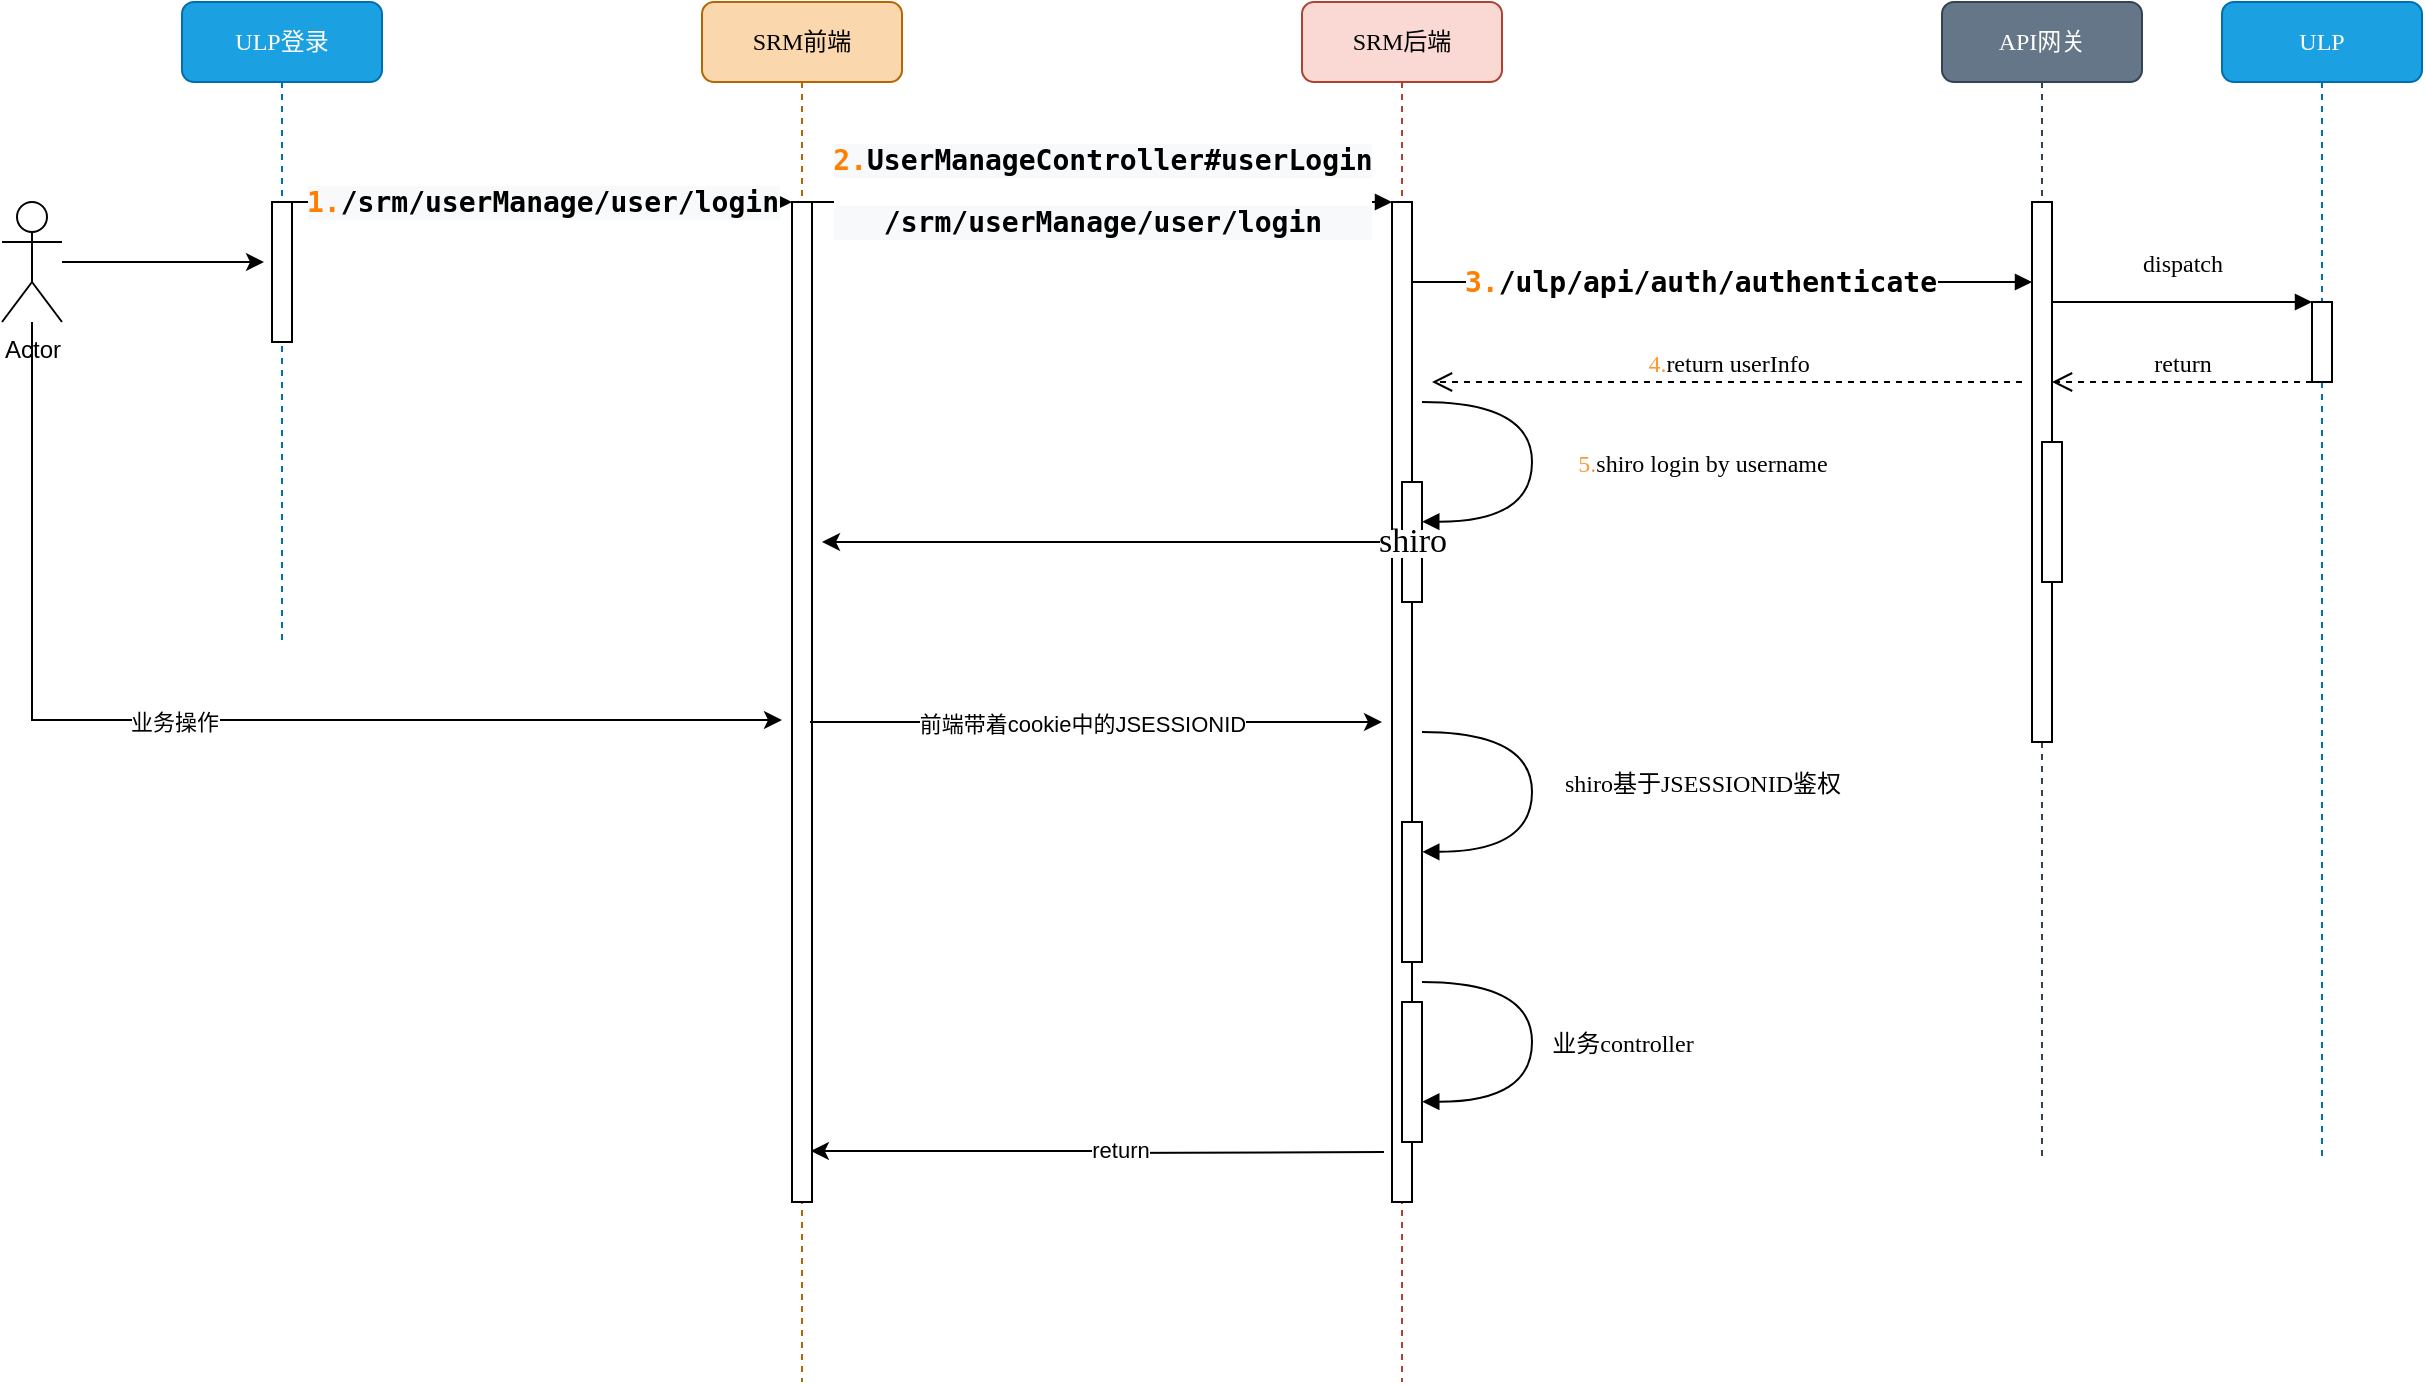 <mxfile version="17.4.6" type="github">
  <diagram name="Page-1" id="13e1069c-82ec-6db2-03f1-153e76fe0fe0">
    <mxGraphModel dx="1697" dy="917" grid="1" gridSize="10" guides="1" tooltips="1" connect="1" arrows="1" fold="1" page="1" pageScale="1" pageWidth="1920" pageHeight="1200" background="none" math="0" shadow="0">
      <root>
        <mxCell id="0" />
        <mxCell id="1" parent="0" />
        <mxCell id="7baba1c4bc27f4b0-2" value="SRM前端" style="shape=umlLifeline;perimeter=lifelinePerimeter;whiteSpace=wrap;html=1;container=1;collapsible=0;recursiveResize=0;outlineConnect=0;rounded=1;shadow=0;comic=0;labelBackgroundColor=none;strokeWidth=1;fontFamily=Verdana;fontSize=12;align=center;fillColor=#fad7ac;strokeColor=#b46504;" parent="1" vertex="1">
          <mxGeometry x="440" y="80" width="100" height="690" as="geometry" />
        </mxCell>
        <mxCell id="7baba1c4bc27f4b0-10" value="" style="html=1;points=[];perimeter=orthogonalPerimeter;rounded=0;shadow=0;comic=0;labelBackgroundColor=none;strokeWidth=1;fontFamily=Verdana;fontSize=12;align=center;" parent="7baba1c4bc27f4b0-2" vertex="1">
          <mxGeometry x="45" y="100" width="10" height="500" as="geometry" />
        </mxCell>
        <mxCell id="7baba1c4bc27f4b0-3" value="SRM后端" style="shape=umlLifeline;perimeter=lifelinePerimeter;whiteSpace=wrap;html=1;container=1;collapsible=0;recursiveResize=0;outlineConnect=0;rounded=1;shadow=0;comic=0;labelBackgroundColor=none;strokeWidth=1;fontFamily=Verdana;fontSize=12;align=center;fillColor=#fad9d5;strokeColor=#ae4132;" parent="1" vertex="1">
          <mxGeometry x="740" y="80" width="100" height="690" as="geometry" />
        </mxCell>
        <mxCell id="7baba1c4bc27f4b0-13" value="" style="html=1;points=[];perimeter=orthogonalPerimeter;rounded=0;shadow=0;comic=0;labelBackgroundColor=none;strokeWidth=1;fontFamily=Verdana;fontSize=12;align=center;" parent="7baba1c4bc27f4b0-3" vertex="1">
          <mxGeometry x="45" y="100" width="10" height="500" as="geometry" />
        </mxCell>
        <mxCell id="7baba1c4bc27f4b0-4" value="API网关" style="shape=umlLifeline;perimeter=lifelinePerimeter;whiteSpace=wrap;html=1;container=1;collapsible=0;recursiveResize=0;outlineConnect=0;rounded=1;shadow=0;comic=0;labelBackgroundColor=none;strokeWidth=1;fontFamily=Verdana;fontSize=12;align=center;fillColor=#647687;strokeColor=#314354;fontColor=#ffffff;" parent="1" vertex="1">
          <mxGeometry x="1060" y="80" width="100" height="580" as="geometry" />
        </mxCell>
        <mxCell id="7baba1c4bc27f4b0-5" value="ULP" style="shape=umlLifeline;perimeter=lifelinePerimeter;whiteSpace=wrap;html=1;container=1;collapsible=0;recursiveResize=0;outlineConnect=0;rounded=1;shadow=0;comic=0;labelBackgroundColor=none;strokeWidth=1;fontFamily=Verdana;fontSize=12;align=center;fillColor=#1ba1e2;strokeColor=#006EAF;fontColor=#ffffff;" parent="1" vertex="1">
          <mxGeometry x="1200" y="80" width="100" height="580" as="geometry" />
        </mxCell>
        <mxCell id="7baba1c4bc27f4b0-8" value="ULP登录" style="shape=umlLifeline;perimeter=lifelinePerimeter;whiteSpace=wrap;html=1;container=1;collapsible=0;recursiveResize=0;outlineConnect=0;rounded=1;shadow=0;comic=0;labelBackgroundColor=none;strokeWidth=1;fontFamily=Verdana;fontSize=12;align=center;fillColor=#1ba1e2;strokeColor=#006EAF;fontColor=#ffffff;" parent="1" vertex="1">
          <mxGeometry x="180" y="80" width="100" height="320" as="geometry" />
        </mxCell>
        <mxCell id="7baba1c4bc27f4b0-9" value="" style="html=1;points=[];perimeter=orthogonalPerimeter;rounded=0;shadow=0;comic=0;labelBackgroundColor=none;strokeWidth=1;fontFamily=Verdana;fontSize=12;align=center;" parent="7baba1c4bc27f4b0-8" vertex="1">
          <mxGeometry x="45" y="100" width="10" height="70" as="geometry" />
        </mxCell>
        <mxCell id="7baba1c4bc27f4b0-16" value="" style="html=1;points=[];perimeter=orthogonalPerimeter;rounded=0;shadow=0;comic=0;labelBackgroundColor=none;strokeWidth=1;fontFamily=Verdana;fontSize=12;align=center;" parent="1" vertex="1">
          <mxGeometry x="1105" y="180" width="10" height="270" as="geometry" />
        </mxCell>
        <mxCell id="7baba1c4bc27f4b0-17" value="" style="html=1;verticalAlign=bottom;endArrow=block;labelBackgroundColor=none;fontFamily=Verdana;fontSize=12;edgeStyle=elbowEdgeStyle;elbow=vertical;" parent="1" source="7baba1c4bc27f4b0-13" target="7baba1c4bc27f4b0-16" edge="1">
          <mxGeometry relative="1" as="geometry">
            <mxPoint x="850" y="220" as="sourcePoint" />
            <Array as="points">
              <mxPoint x="800" y="220" />
            </Array>
          </mxGeometry>
        </mxCell>
        <mxCell id="RFSvrGeNP7GwLWuECoFu-15" value="&lt;pre style=&quot;font-family: &amp;#34;source code pro&amp;#34; , monospace ; font-size: 10.5pt&quot;&gt;&lt;span style=&quot;background-color: rgb(255 , 255 , 255)&quot;&gt;&lt;font color=&quot;#ff8000&quot;&gt;3.&lt;/font&gt;/ulp/api/auth/authenticate&lt;/span&gt;&lt;/pre&gt;" style="edgeLabel;html=1;align=center;verticalAlign=middle;resizable=0;points=[];labelBackgroundColor=none;fontStyle=1" parent="7baba1c4bc27f4b0-17" vertex="1" connectable="0">
          <mxGeometry x="-0.096" y="-4" relative="1" as="geometry">
            <mxPoint x="4" y="-4" as="offset" />
          </mxGeometry>
        </mxCell>
        <mxCell id="7baba1c4bc27f4b0-19" value="" style="html=1;points=[];perimeter=orthogonalPerimeter;rounded=0;shadow=0;comic=0;labelBackgroundColor=none;strokeWidth=1;fontFamily=Verdana;fontSize=12;align=center;" parent="1" vertex="1">
          <mxGeometry x="1245" y="230" width="10" height="40" as="geometry" />
        </mxCell>
        <mxCell id="7baba1c4bc27f4b0-20" value="dispatch" style="html=1;verticalAlign=bottom;endArrow=block;entryX=0;entryY=0;labelBackgroundColor=none;fontFamily=Verdana;fontSize=12;edgeStyle=elbowEdgeStyle;elbow=vertical;" parent="1" source="7baba1c4bc27f4b0-16" target="7baba1c4bc27f4b0-19" edge="1">
          <mxGeometry y="10" relative="1" as="geometry">
            <mxPoint x="1170" y="230" as="sourcePoint" />
            <mxPoint as="offset" />
          </mxGeometry>
        </mxCell>
        <mxCell id="7baba1c4bc27f4b0-21" value="return" style="html=1;verticalAlign=bottom;endArrow=open;dashed=1;endSize=8;labelBackgroundColor=none;fontFamily=Verdana;fontSize=12;edgeStyle=elbowEdgeStyle;elbow=vertical;" parent="1" source="7baba1c4bc27f4b0-19" target="7baba1c4bc27f4b0-16" edge="1">
          <mxGeometry relative="1" as="geometry">
            <mxPoint x="1170" y="306" as="targetPoint" />
            <Array as="points">
              <mxPoint x="1170" y="270" />
              <mxPoint x="1220" y="260" />
            </Array>
          </mxGeometry>
        </mxCell>
        <mxCell id="RFSvrGeNP7GwLWuECoFu-20" style="edgeStyle=orthogonalEdgeStyle;rounded=0;orthogonalLoop=1;jettySize=auto;html=1;" parent="1" source="7baba1c4bc27f4b0-28" edge="1">
          <mxGeometry relative="1" as="geometry">
            <mxPoint x="500" y="350" as="targetPoint" />
            <Array as="points" />
          </mxGeometry>
        </mxCell>
        <mxCell id="7baba1c4bc27f4b0-28" value="&lt;span style=&quot;background-color: rgb(255 , 255 , 255)&quot;&gt;&lt;font style=&quot;font-size: 17px&quot;&gt;shiro&lt;/font&gt;&lt;/span&gt;" style="html=1;points=[];perimeter=orthogonalPerimeter;rounded=0;shadow=0;comic=0;labelBackgroundColor=none;strokeWidth=1;fontFamily=Verdana;fontSize=12;align=center;" parent="1" vertex="1">
          <mxGeometry x="790" y="320" width="10" height="60" as="geometry" />
        </mxCell>
        <mxCell id="7baba1c4bc27f4b0-11" value="&lt;pre style=&quot;font-family: &amp;#34;source code pro&amp;#34; , monospace ; font-size: 10.5pt&quot;&gt;&lt;br&gt;&lt;/pre&gt;" style="html=1;verticalAlign=bottom;endArrow=block;entryX=0;entryY=0;labelBackgroundColor=none;fontFamily=Verdana;fontSize=12;edgeStyle=elbowEdgeStyle;elbow=vertical;" parent="1" source="7baba1c4bc27f4b0-9" target="7baba1c4bc27f4b0-10" edge="1">
          <mxGeometry x="-0.56" y="10" relative="1" as="geometry">
            <mxPoint x="340" y="190" as="sourcePoint" />
            <mxPoint as="offset" />
          </mxGeometry>
        </mxCell>
        <mxCell id="RFSvrGeNP7GwLWuECoFu-11" value="&lt;pre style=&quot;background-color: rgb(248 , 249 , 250) ; font-family: &amp;#34;source code pro&amp;#34; , monospace ; font-size: 10.5pt&quot;&gt;&lt;b&gt;&lt;font color=&quot;#ff8000&quot;&gt;1.&lt;/font&gt;/srm/userManage/user/login&lt;/b&gt;&lt;/pre&gt;" style="edgeLabel;html=1;align=center;verticalAlign=middle;resizable=0;points=[];" parent="7baba1c4bc27f4b0-11" vertex="1" connectable="0">
          <mxGeometry x="0.089" y="4" relative="1" as="geometry">
            <mxPoint x="-11" y="4" as="offset" />
          </mxGeometry>
        </mxCell>
        <mxCell id="7baba1c4bc27f4b0-14" value="" style="html=1;verticalAlign=bottom;endArrow=block;entryX=0;entryY=0;labelBackgroundColor=none;fontFamily=Verdana;fontSize=12;edgeStyle=elbowEdgeStyle;elbow=vertical;" parent="1" source="7baba1c4bc27f4b0-10" target="7baba1c4bc27f4b0-13" edge="1">
          <mxGeometry relative="1" as="geometry">
            <mxPoint x="570" y="200" as="sourcePoint" />
          </mxGeometry>
        </mxCell>
        <mxCell id="RFSvrGeNP7GwLWuECoFu-10" value="&lt;pre style=&quot;background-color: rgb(248 , 249 , 250)&quot;&gt;&lt;font face=&quot;source code pro, monospace&quot;&gt;&lt;span style=&quot;font-size: 14px&quot;&gt;&lt;b&gt;&lt;font color=&quot;#ff8000&quot;&gt;2.&lt;/font&gt;UserManageController#userLogin&lt;/b&gt;&lt;/span&gt;&lt;/font&gt;&lt;b style=&quot;font-family: &amp;#34;source code pro&amp;#34; , monospace ; font-size: 10.5pt&quot;&gt;&lt;br&gt;&lt;/b&gt;&lt;/pre&gt;&lt;pre style=&quot;background-color: rgb(248 , 249 , 250) ; font-family: &amp;#34;source code pro&amp;#34; , monospace ; font-size: 10.5pt&quot;&gt;&lt;b&gt;/srm/userManage/user/login&lt;/b&gt;&lt;/pre&gt;" style="edgeLabel;html=1;align=center;verticalAlign=middle;resizable=0;points=[];" parent="7baba1c4bc27f4b0-14" vertex="1" connectable="0">
          <mxGeometry x="0.095" y="4" relative="1" as="geometry">
            <mxPoint x="-14" as="offset" />
          </mxGeometry>
        </mxCell>
        <mxCell id="7baba1c4bc27f4b0-34" value="" style="html=1;points=[];perimeter=orthogonalPerimeter;rounded=0;shadow=0;comic=0;labelBackgroundColor=none;strokeWidth=1;fontFamily=Verdana;fontSize=12;align=center;" parent="1" vertex="1">
          <mxGeometry x="1110" y="300" width="10" height="70" as="geometry" />
        </mxCell>
        <mxCell id="RFSvrGeNP7GwLWuECoFu-22" style="edgeStyle=orthogonalEdgeStyle;rounded=0;orthogonalLoop=1;jettySize=auto;html=1;" parent="1" source="RFSvrGeNP7GwLWuECoFu-1" edge="1">
          <mxGeometry relative="1" as="geometry">
            <mxPoint x="221" y="210" as="targetPoint" />
          </mxGeometry>
        </mxCell>
        <mxCell id="RFSvrGeNP7GwLWuECoFu-23" style="edgeStyle=orthogonalEdgeStyle;rounded=0;orthogonalLoop=1;jettySize=auto;html=1;" parent="1" source="RFSvrGeNP7GwLWuECoFu-1" edge="1">
          <mxGeometry relative="1" as="geometry">
            <mxPoint x="480" y="439" as="targetPoint" />
            <Array as="points">
              <mxPoint x="105" y="439" />
            </Array>
          </mxGeometry>
        </mxCell>
        <mxCell id="RFSvrGeNP7GwLWuECoFu-24" value="业务操作" style="edgeLabel;html=1;align=center;verticalAlign=middle;resizable=0;points=[];" parent="RFSvrGeNP7GwLWuECoFu-23" vertex="1" connectable="0">
          <mxGeometry x="0.251" y="-1" relative="1" as="geometry">
            <mxPoint x="-89" as="offset" />
          </mxGeometry>
        </mxCell>
        <mxCell id="RFSvrGeNP7GwLWuECoFu-1" value="Actor" style="shape=umlActor;verticalLabelPosition=bottom;verticalAlign=top;html=1;outlineConnect=0;" parent="1" vertex="1">
          <mxGeometry x="90" y="180" width="30" height="60" as="geometry" />
        </mxCell>
        <mxCell id="RFSvrGeNP7GwLWuECoFu-18" value="&lt;font color=&quot;#ff9933&quot;&gt;4.&lt;/font&gt;return userInfo" style="html=1;verticalAlign=bottom;endArrow=open;dashed=1;endSize=8;labelBackgroundColor=none;fontFamily=Verdana;fontSize=12;edgeStyle=elbowEdgeStyle;elbow=vertical;" parent="1" edge="1">
          <mxGeometry relative="1" as="geometry">
            <mxPoint x="805" y="270" as="targetPoint" />
            <Array as="points">
              <mxPoint x="805" y="270" />
              <mxPoint x="815" y="265" />
              <mxPoint x="1045" y="265" />
              <mxPoint x="1075" y="265" />
            </Array>
            <mxPoint x="1100" y="270" as="sourcePoint" />
          </mxGeometry>
        </mxCell>
        <mxCell id="RFSvrGeNP7GwLWuECoFu-19" value="&lt;font color=&quot;#ff9933&quot;&gt;5.&lt;/font&gt;shiro login by username&lt;br&gt;" style="html=1;verticalAlign=bottom;endArrow=block;labelBackgroundColor=none;fontFamily=Verdana;fontSize=12;elbow=vertical;edgeStyle=orthogonalEdgeStyle;curved=1;entryX=1.014;entryY=0.331;entryPerimeter=0;exitX=1.038;exitY=0.345;exitPerimeter=0;entryDx=0;entryDy=0;" parent="1" target="7baba1c4bc27f4b0-28" edge="1">
          <mxGeometry x="0.119" y="85" relative="1" as="geometry">
            <mxPoint x="800.0" y="280.0" as="sourcePoint" />
            <mxPoint x="804.62" y="317.92" as="targetPoint" />
            <Array as="points">
              <mxPoint x="855" y="280" />
              <mxPoint x="855" y="340" />
            </Array>
            <mxPoint as="offset" />
          </mxGeometry>
        </mxCell>
        <mxCell id="RFSvrGeNP7GwLWuECoFu-25" value="" style="html=1;points=[];perimeter=orthogonalPerimeter;rounded=0;shadow=0;comic=0;labelBackgroundColor=none;strokeWidth=1;fontFamily=Verdana;fontSize=12;align=center;" parent="1" vertex="1">
          <mxGeometry x="790" y="490" width="10" height="70" as="geometry" />
        </mxCell>
        <mxCell id="RFSvrGeNP7GwLWuECoFu-28" value="shiro基于JSESSIONID鉴权" style="html=1;verticalAlign=bottom;endArrow=block;labelBackgroundColor=none;fontFamily=Verdana;fontSize=12;elbow=vertical;edgeStyle=orthogonalEdgeStyle;curved=1;entryX=1.014;entryY=0.331;entryPerimeter=0;exitX=1.038;exitY=0.345;exitPerimeter=0;entryDx=0;entryDy=0;" parent="1" edge="1">
          <mxGeometry x="0.06" y="85" relative="1" as="geometry">
            <mxPoint x="800" y="445.05" as="sourcePoint" />
            <mxPoint x="800.14" y="504.91" as="targetPoint" />
            <Array as="points">
              <mxPoint x="855" y="445.05" />
              <mxPoint x="855" y="505.05" />
            </Array>
            <mxPoint as="offset" />
          </mxGeometry>
        </mxCell>
        <mxCell id="RFSvrGeNP7GwLWuECoFu-29" style="edgeStyle=orthogonalEdgeStyle;rounded=0;orthogonalLoop=1;jettySize=auto;html=1;" parent="1" edge="1">
          <mxGeometry relative="1" as="geometry">
            <mxPoint x="510" y="440" as="sourcePoint" />
            <mxPoint x="780" y="440" as="targetPoint" />
            <Array as="points">
              <mxPoint x="494" y="440" />
            </Array>
          </mxGeometry>
        </mxCell>
        <mxCell id="RFSvrGeNP7GwLWuECoFu-30" value="前端带着cookie中的JSESSIONID" style="edgeLabel;html=1;align=center;verticalAlign=middle;resizable=0;points=[];" parent="RFSvrGeNP7GwLWuECoFu-29" vertex="1" connectable="0">
          <mxGeometry x="0.251" y="-1" relative="1" as="geometry">
            <mxPoint x="-37" as="offset" />
          </mxGeometry>
        </mxCell>
        <mxCell id="RFSvrGeNP7GwLWuECoFu-31" value="" style="html=1;points=[];perimeter=orthogonalPerimeter;rounded=0;shadow=0;comic=0;labelBackgroundColor=none;strokeWidth=1;fontFamily=Verdana;fontSize=12;align=center;" parent="1" vertex="1">
          <mxGeometry x="790" y="580" width="10" height="70" as="geometry" />
        </mxCell>
        <mxCell id="RFSvrGeNP7GwLWuECoFu-32" value="业务controller" style="html=1;verticalAlign=bottom;endArrow=block;labelBackgroundColor=none;fontFamily=Verdana;fontSize=12;elbow=vertical;edgeStyle=orthogonalEdgeStyle;curved=1;entryX=1.014;entryY=0.331;entryPerimeter=0;exitX=1.038;exitY=0.345;exitPerimeter=0;entryDx=0;entryDy=0;" parent="1" edge="1">
          <mxGeometry x="0.119" y="45" relative="1" as="geometry">
            <mxPoint x="800" y="570" as="sourcePoint" />
            <mxPoint x="800.14" y="629.86" as="targetPoint" />
            <Array as="points">
              <mxPoint x="855" y="570" />
              <mxPoint x="855" y="630" />
            </Array>
            <mxPoint as="offset" />
          </mxGeometry>
        </mxCell>
        <mxCell id="RFSvrGeNP7GwLWuECoFu-33" style="edgeStyle=orthogonalEdgeStyle;rounded=0;orthogonalLoop=1;jettySize=auto;html=1;entryX=0.943;entryY=0.949;entryDx=0;entryDy=0;entryPerimeter=0;" parent="1" target="7baba1c4bc27f4b0-10" edge="1">
          <mxGeometry relative="1" as="geometry">
            <mxPoint x="781" y="655" as="sourcePoint" />
            <mxPoint x="560" y="664" as="targetPoint" />
          </mxGeometry>
        </mxCell>
        <mxCell id="RFSvrGeNP7GwLWuECoFu-34" value="return" style="edgeLabel;html=1;align=center;verticalAlign=middle;resizable=0;points=[];" parent="RFSvrGeNP7GwLWuECoFu-33" vertex="1" connectable="0">
          <mxGeometry x="-0.081" y="-2" relative="1" as="geometry">
            <mxPoint as="offset" />
          </mxGeometry>
        </mxCell>
      </root>
    </mxGraphModel>
  </diagram>
</mxfile>
